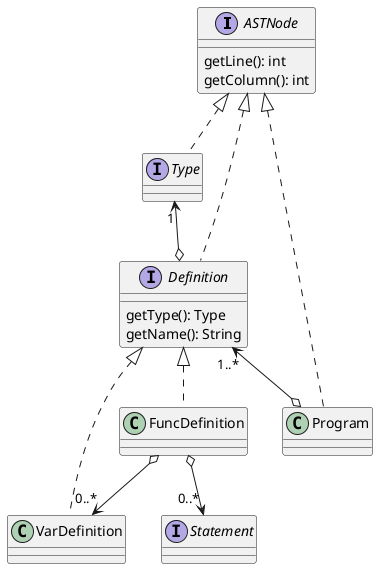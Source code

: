 @startuml

interface ASTNode
interface Type
interface Definition
interface Statement

class Program
class VarDefinition
class FuncDefinition

ASTNode : getLine(): int
ASTNode : getColumn(): int

Definition : getType(): Type
Definition : getName(): String

ASTNode <|.. Program
ASTNode <|.. Definition
ASTNode <|.. Type

Definition "1..*" <--o Program
Type "1" <--o Definition

Definition <|.. VarDefinition
Definition <|.. FuncDefinition

FuncDefinition o--> "0..*" VarDefinition
FuncDefinition o--> "0..*" Statement

@enduml

